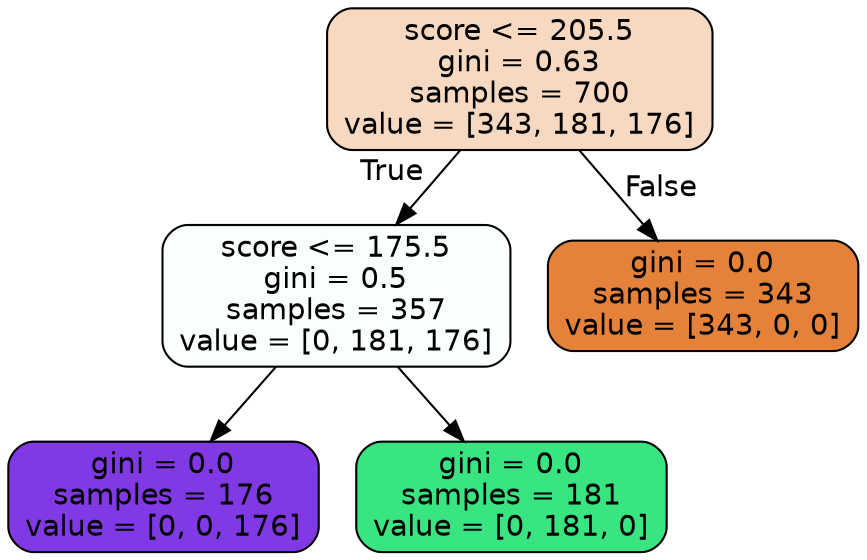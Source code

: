 digraph Tree {
node [shape=box, style="filled, rounded", color="black", fontname=helvetica] ;
edge [fontname=helvetica] ;
0 [label="score <= 205.5\ngini = 0.63\nsamples = 700\nvalue = [343, 181, 176]", fillcolor="#f7d8c1"] ;
1 [label="score <= 175.5\ngini = 0.5\nsamples = 357\nvalue = [0, 181, 176]", fillcolor="#fafefc"] ;
0 -> 1 [labeldistance=2.5, labelangle=45, headlabel="True"] ;
2 [label="gini = 0.0\nsamples = 176\nvalue = [0, 0, 176]", fillcolor="#8139e5"] ;
1 -> 2 ;
3 [label="gini = 0.0\nsamples = 181\nvalue = [0, 181, 0]", fillcolor="#39e581"] ;
1 -> 3 ;
4 [label="gini = 0.0\nsamples = 343\nvalue = [343, 0, 0]", fillcolor="#e58139"] ;
0 -> 4 [labeldistance=2.5, labelangle=-45, headlabel="False"] ;
}